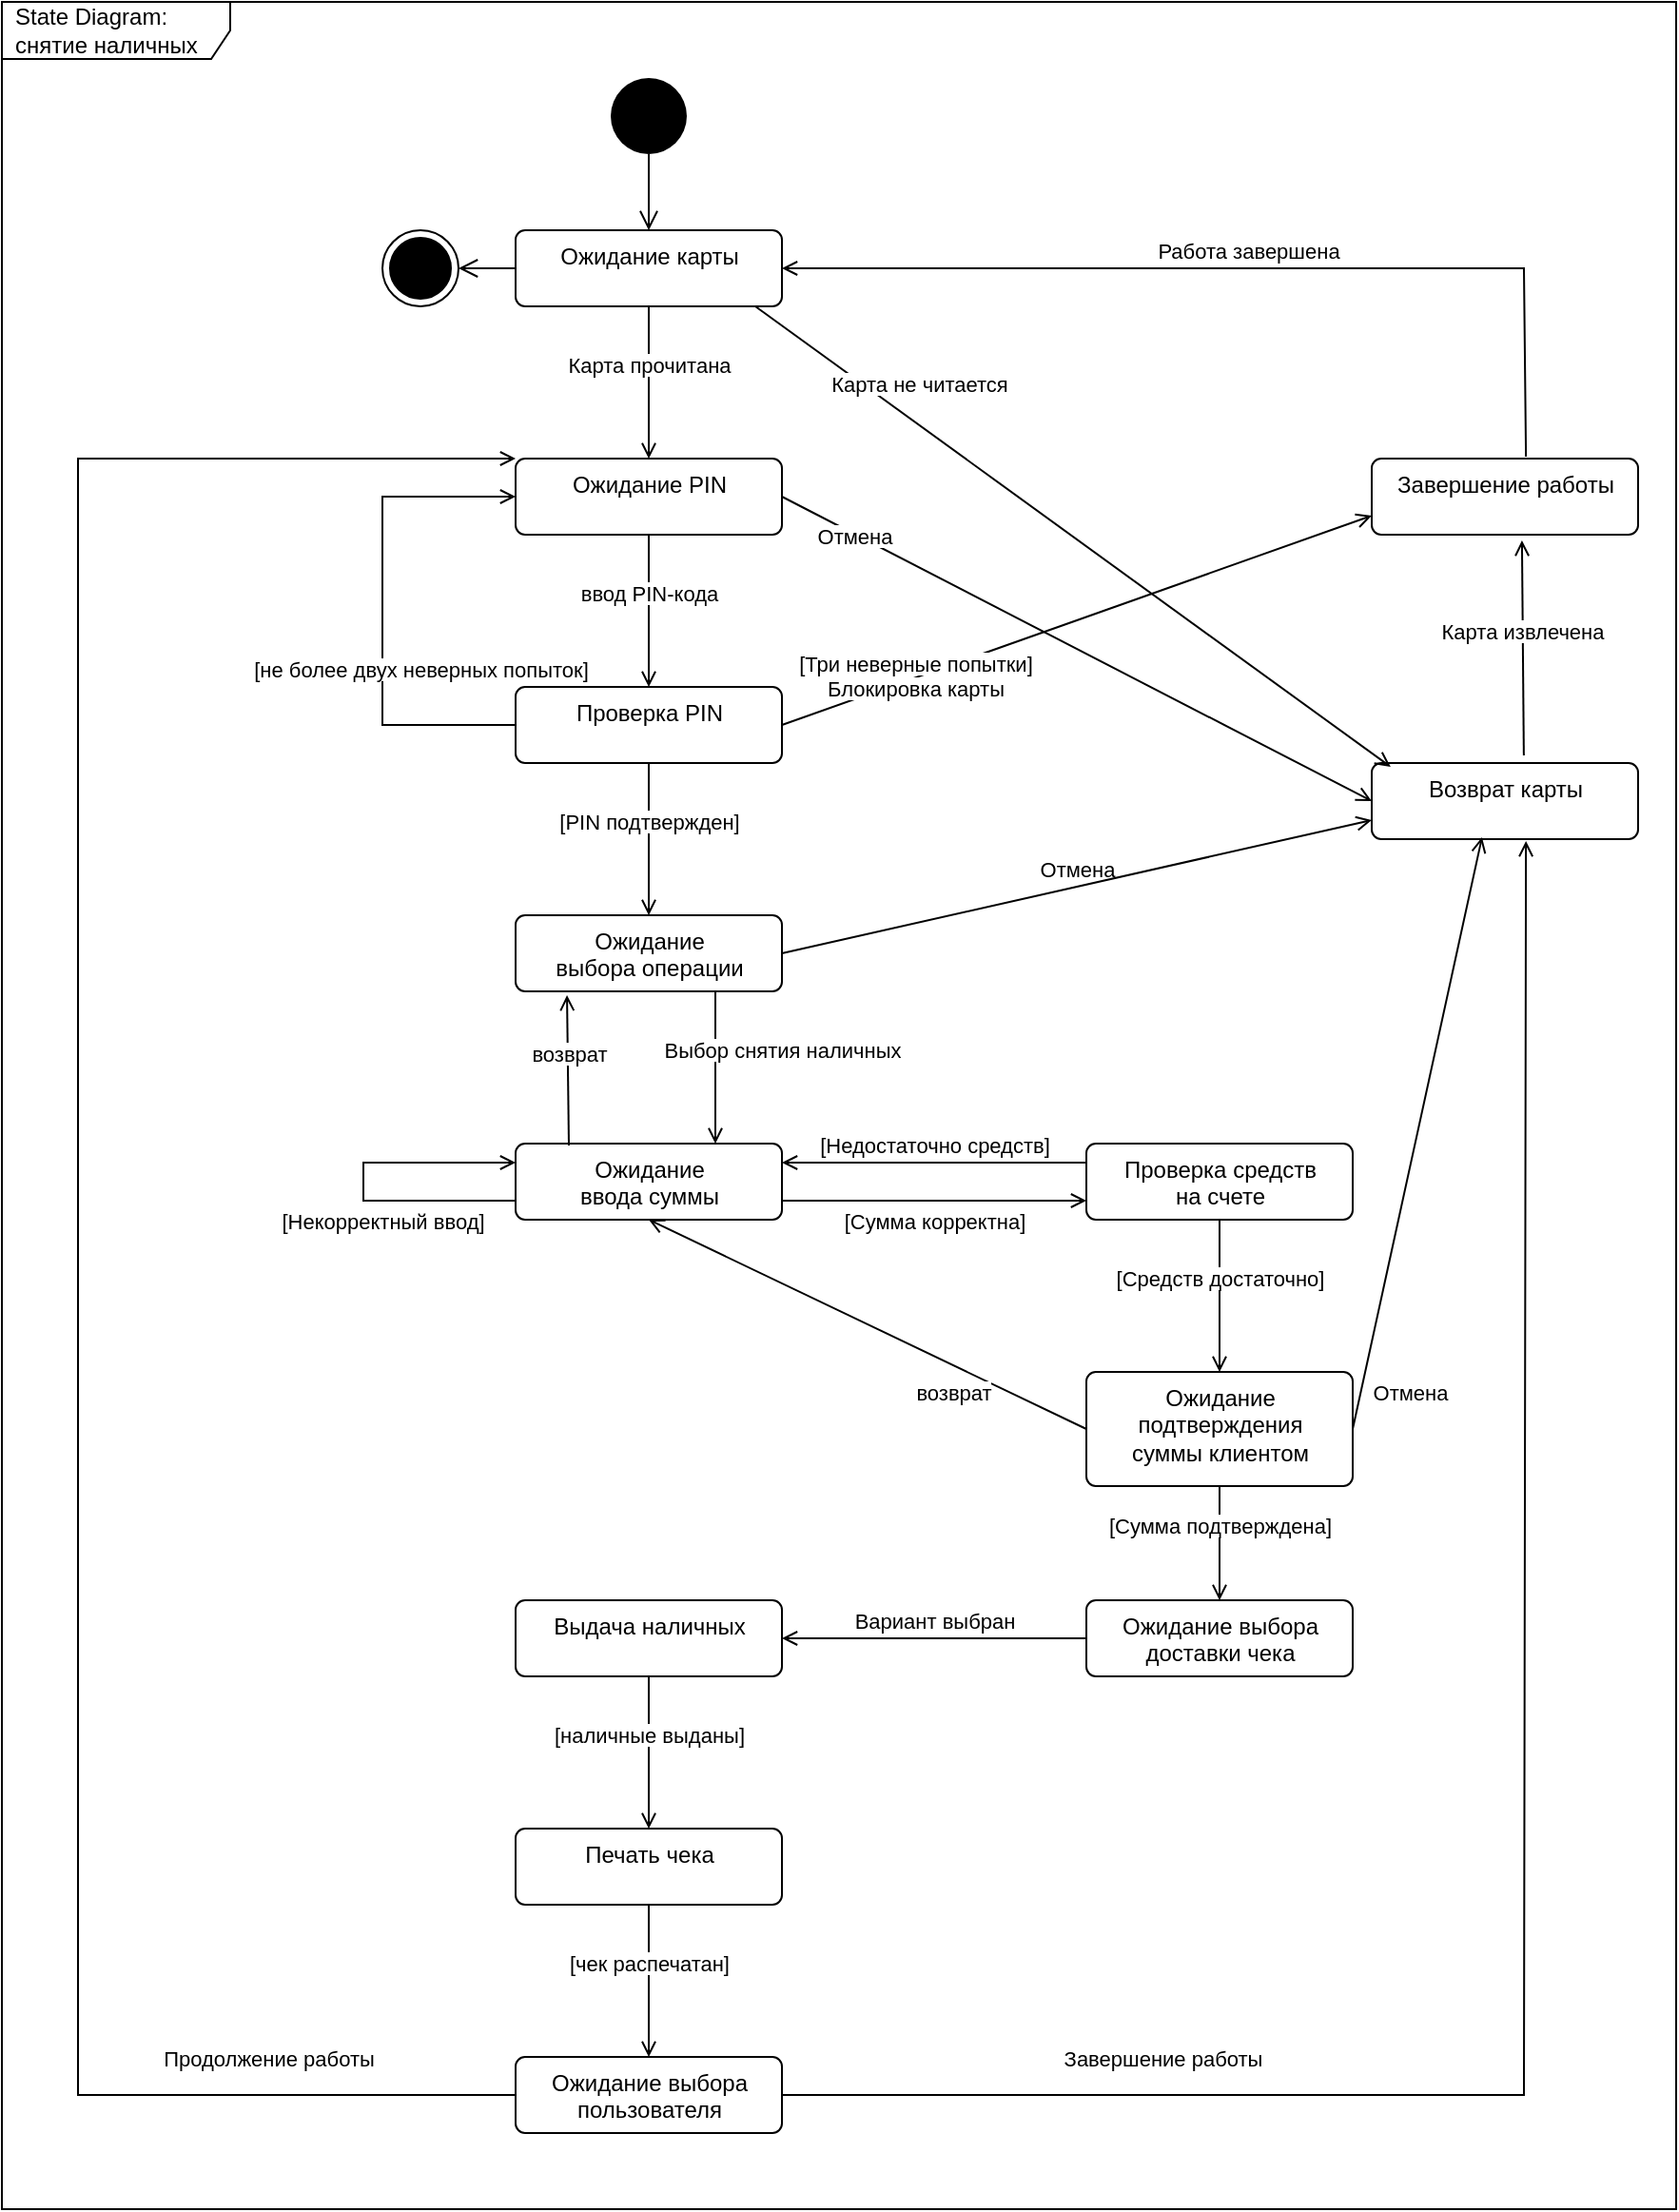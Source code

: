<mxfile version="17.4.0" type="device"><diagram id="DGi7UKeM-ilqBNAOHD9n" name="Page-1"><mxGraphModel dx="868" dy="1259" grid="1" gridSize="10" guides="1" tooltips="1" connect="1" arrows="1" fold="1" page="1" pageScale="1" pageWidth="1169" pageHeight="827" math="0" shadow="0"><root><mxCell id="0"/><mxCell id="1" parent="0"/><mxCell id="m3PmuAoNpf8RnT7MasrG-1" value="Ожидание карты" style="html=1;align=center;verticalAlign=top;rounded=1;absoluteArcSize=1;arcSize=10;dashed=0;" vertex="1" parent="1"><mxGeometry x="310" width="140" height="40" as="geometry"/></mxCell><mxCell id="m3PmuAoNpf8RnT7MasrG-2" value="Ожидание PIN" style="html=1;align=center;verticalAlign=top;rounded=1;absoluteArcSize=1;arcSize=10;dashed=0;" vertex="1" parent="1"><mxGeometry x="310" y="120" width="140" height="40" as="geometry"/></mxCell><mxCell id="m3PmuAoNpf8RnT7MasrG-3" value="Проверка PIN" style="html=1;align=center;verticalAlign=top;rounded=1;absoluteArcSize=1;arcSize=10;dashed=0;" vertex="1" parent="1"><mxGeometry x="310" y="240" width="140" height="40" as="geometry"/></mxCell><mxCell id="m3PmuAoNpf8RnT7MasrG-4" value="&lt;div&gt;Ожидание &lt;br&gt;&lt;/div&gt;&lt;div&gt;выбора операции&lt;/div&gt;" style="html=1;align=center;verticalAlign=top;rounded=1;absoluteArcSize=1;arcSize=10;dashed=0;" vertex="1" parent="1"><mxGeometry x="310" y="360" width="140" height="40" as="geometry"/></mxCell><mxCell id="m3PmuAoNpf8RnT7MasrG-5" value="&lt;div&gt;Ожидание &lt;br&gt;&lt;/div&gt;&lt;div&gt;ввода суммы&lt;/div&gt;" style="html=1;align=center;verticalAlign=top;rounded=1;absoluteArcSize=1;arcSize=10;dashed=0;" vertex="1" parent="1"><mxGeometry x="310" y="480" width="140" height="40" as="geometry"/></mxCell><mxCell id="m3PmuAoNpf8RnT7MasrG-6" value="&lt;div&gt;Проверка средств&lt;/div&gt;&lt;div&gt;на счете&lt;br&gt;&lt;/div&gt;" style="html=1;align=center;verticalAlign=top;rounded=1;absoluteArcSize=1;arcSize=10;dashed=0;" vertex="1" parent="1"><mxGeometry x="610" y="480" width="140" height="40" as="geometry"/></mxCell><mxCell id="m3PmuAoNpf8RnT7MasrG-7" value="&lt;div&gt;Ожидание &lt;br&gt;&lt;/div&gt;&lt;div&gt;подтверждения&lt;/div&gt;&lt;div&gt;суммы клиентом&lt;br&gt;&lt;/div&gt;" style="html=1;align=center;verticalAlign=top;rounded=1;absoluteArcSize=1;arcSize=10;dashed=0;" vertex="1" parent="1"><mxGeometry x="610" y="600" width="140" height="60" as="geometry"/></mxCell><mxCell id="m3PmuAoNpf8RnT7MasrG-8" value="&lt;div&gt;Ожидание выбора &lt;br&gt;&lt;/div&gt;&lt;div&gt;доставки чека&lt;br&gt;&lt;/div&gt;" style="html=1;align=center;verticalAlign=top;rounded=1;absoluteArcSize=1;arcSize=10;dashed=0;" vertex="1" parent="1"><mxGeometry x="610" y="720" width="140" height="40" as="geometry"/></mxCell><mxCell id="m3PmuAoNpf8RnT7MasrG-9" value="Выдача наличных" style="html=1;align=center;verticalAlign=top;rounded=1;absoluteArcSize=1;arcSize=10;dashed=0;" vertex="1" parent="1"><mxGeometry x="310" y="720" width="140" height="40" as="geometry"/></mxCell><mxCell id="m3PmuAoNpf8RnT7MasrG-10" value="Печать чека" style="html=1;align=center;verticalAlign=top;rounded=1;absoluteArcSize=1;arcSize=10;dashed=0;" vertex="1" parent="1"><mxGeometry x="310" y="840" width="140" height="40" as="geometry"/></mxCell><mxCell id="m3PmuAoNpf8RnT7MasrG-11" value="&lt;div&gt;Ожидание выбора&lt;/div&gt;&lt;div&gt;пользователя&lt;br&gt;&lt;/div&gt;" style="html=1;align=center;verticalAlign=top;rounded=1;absoluteArcSize=1;arcSize=10;dashed=0;" vertex="1" parent="1"><mxGeometry x="310" y="960" width="140" height="40" as="geometry"/></mxCell><mxCell id="m3PmuAoNpf8RnT7MasrG-14" value="Возврат карты" style="html=1;align=center;verticalAlign=top;rounded=1;absoluteArcSize=1;arcSize=10;dashed=0;" vertex="1" parent="1"><mxGeometry x="760" y="280" width="140" height="40" as="geometry"/></mxCell><mxCell id="m3PmuAoNpf8RnT7MasrG-15" value="Завершение работы" style="html=1;align=center;verticalAlign=top;rounded=1;absoluteArcSize=1;arcSize=10;dashed=0;" vertex="1" parent="1"><mxGeometry x="760" y="120" width="140" height="40" as="geometry"/></mxCell><mxCell id="m3PmuAoNpf8RnT7MasrG-16" value="" style="ellipse;fillColor=#000000;strokeColor=none;" vertex="1" parent="1"><mxGeometry x="360" y="-80" width="40" height="40" as="geometry"/></mxCell><mxCell id="m3PmuAoNpf8RnT7MasrG-17" value="" style="ellipse;html=1;shape=endState;fillColor=#000000;strokeColor=#000000;" vertex="1" parent="1"><mxGeometry x="240" width="40" height="40" as="geometry"/></mxCell><mxCell id="m3PmuAoNpf8RnT7MasrG-18" value="" style="endArrow=open;startArrow=none;endFill=0;startFill=0;endSize=8;html=1;verticalAlign=bottom;labelBackgroundColor=none;strokeWidth=1;rounded=0;exitX=0.5;exitY=1;exitDx=0;exitDy=0;" edge="1" parent="1" source="m3PmuAoNpf8RnT7MasrG-16" target="m3PmuAoNpf8RnT7MasrG-1"><mxGeometry width="160" relative="1" as="geometry"><mxPoint x="360" y="220" as="sourcePoint"/><mxPoint x="520" y="220" as="targetPoint"/></mxGeometry></mxCell><mxCell id="m3PmuAoNpf8RnT7MasrG-19" value="" style="endArrow=open;startArrow=none;endFill=0;startFill=0;endSize=8;html=1;verticalAlign=bottom;labelBackgroundColor=none;strokeWidth=1;rounded=0;entryX=1;entryY=0.5;entryDx=0;entryDy=0;exitX=0;exitY=0.5;exitDx=0;exitDy=0;" edge="1" parent="1" source="m3PmuAoNpf8RnT7MasrG-1" target="m3PmuAoNpf8RnT7MasrG-17"><mxGeometry width="160" relative="1" as="geometry"><mxPoint x="360" y="220" as="sourcePoint"/><mxPoint x="520" y="220" as="targetPoint"/></mxGeometry></mxCell><mxCell id="m3PmuAoNpf8RnT7MasrG-21" value="&lt;span style=&quot;background-color: rgb(255 , 255 , 255)&quot;&gt;Карта прочитана&lt;/span&gt;" style="html=1;verticalAlign=bottom;labelBackgroundColor=none;endArrow=open;endFill=0;rounded=0;exitX=0.5;exitY=1;exitDx=0;exitDy=0;" edge="1" parent="1" source="m3PmuAoNpf8RnT7MasrG-1" target="m3PmuAoNpf8RnT7MasrG-2"><mxGeometry width="160" relative="1" as="geometry"><mxPoint x="360" y="220" as="sourcePoint"/><mxPoint x="520" y="220" as="targetPoint"/></mxGeometry></mxCell><mxCell id="m3PmuAoNpf8RnT7MasrG-22" value="&lt;span style=&quot;background-color: rgb(255 , 255 , 255)&quot;&gt;Карта не читается&lt;/span&gt;" style="html=1;verticalAlign=bottom;labelBackgroundColor=none;endArrow=open;endFill=0;rounded=0;exitX=0.9;exitY=1;exitDx=0;exitDy=0;entryX=0.071;entryY=0.05;entryDx=0;entryDy=0;entryPerimeter=0;exitPerimeter=0;" edge="1" parent="1" source="m3PmuAoNpf8RnT7MasrG-1" target="m3PmuAoNpf8RnT7MasrG-14"><mxGeometry x="-0.517" y="10" width="160" relative="1" as="geometry"><mxPoint x="360" y="250" as="sourcePoint"/><mxPoint x="520" y="250" as="targetPoint"/><mxPoint as="offset"/></mxGeometry></mxCell><mxCell id="m3PmuAoNpf8RnT7MasrG-23" value="ввод &lt;span style=&quot;background-color: rgb(255 , 255 , 255)&quot;&gt;PIN-кода&lt;br&gt;&lt;/span&gt;" style="html=1;verticalAlign=bottom;labelBackgroundColor=none;endArrow=open;endFill=0;rounded=0;exitX=0.5;exitY=1;exitDx=0;exitDy=0;entryX=0.5;entryY=0;entryDx=0;entryDy=0;" edge="1" parent="1" source="m3PmuAoNpf8RnT7MasrG-2" target="m3PmuAoNpf8RnT7MasrG-3"><mxGeometry width="160" relative="1" as="geometry"><mxPoint x="360" y="280" as="sourcePoint"/><mxPoint x="520" y="280" as="targetPoint"/></mxGeometry></mxCell><mxCell id="m3PmuAoNpf8RnT7MasrG-24" value="[&lt;span style=&quot;background-color: rgb(255 , 255 , 255)&quot;&gt;PIN подтвержден]&lt;/span&gt;" style="html=1;verticalAlign=bottom;labelBackgroundColor=none;endArrow=open;endFill=0;rounded=0;entryX=0.5;entryY=0;entryDx=0;entryDy=0;exitX=0.5;exitY=1;exitDx=0;exitDy=0;" edge="1" parent="1" source="m3PmuAoNpf8RnT7MasrG-3" target="m3PmuAoNpf8RnT7MasrG-4"><mxGeometry width="160" relative="1" as="geometry"><mxPoint x="360" y="280" as="sourcePoint"/><mxPoint x="520" y="280" as="targetPoint"/></mxGeometry></mxCell><mxCell id="m3PmuAoNpf8RnT7MasrG-25" value="&lt;div&gt;&lt;span style=&quot;background-color: rgb(255 , 255 , 255)&quot;&gt;[Три неверные попытки]&lt;/span&gt;&lt;/div&gt;&lt;div&gt;&lt;span style=&quot;background-color: rgb(255 , 255 , 255)&quot;&gt;Блокировка карты&lt;br&gt;&lt;/span&gt;&lt;/div&gt;" style="html=1;verticalAlign=bottom;labelBackgroundColor=none;endArrow=open;endFill=0;rounded=0;exitX=1;exitY=0.5;exitDx=0;exitDy=0;entryX=0;entryY=0.75;entryDx=0;entryDy=0;" edge="1" parent="1" source="m3PmuAoNpf8RnT7MasrG-3" target="m3PmuAoNpf8RnT7MasrG-15"><mxGeometry x="-0.579" y="-14" width="160" relative="1" as="geometry"><mxPoint x="360" y="250" as="sourcePoint"/><mxPoint x="520" y="250" as="targetPoint"/><mxPoint as="offset"/></mxGeometry></mxCell><mxCell id="m3PmuAoNpf8RnT7MasrG-26" value="&lt;span style=&quot;background-color: rgb(255 , 255 , 255)&quot;&gt;[не более двух неверных попыток]&lt;/span&gt;" style="html=1;verticalAlign=bottom;labelBackgroundColor=none;endArrow=open;endFill=0;rounded=0;exitX=0;exitY=0.5;exitDx=0;exitDy=0;entryX=0;entryY=0.5;entryDx=0;entryDy=0;" edge="1" parent="1" source="m3PmuAoNpf8RnT7MasrG-3" target="m3PmuAoNpf8RnT7MasrG-2"><mxGeometry x="-0.308" y="-20" width="160" relative="1" as="geometry"><mxPoint x="360" y="250" as="sourcePoint"/><mxPoint x="240" y="190" as="targetPoint"/><Array as="points"><mxPoint x="240" y="260"/><mxPoint x="240" y="140"/></Array><mxPoint as="offset"/></mxGeometry></mxCell><mxCell id="m3PmuAoNpf8RnT7MasrG-27" value="&lt;span style=&quot;background-color: rgb(255 , 255 , 255)&quot;&gt;Отмена&lt;/span&gt;" style="html=1;verticalAlign=bottom;labelBackgroundColor=none;endArrow=open;endFill=0;rounded=0;exitX=1;exitY=0.5;exitDx=0;exitDy=0;entryX=0;entryY=0.5;entryDx=0;entryDy=0;" edge="1" parent="1" source="m3PmuAoNpf8RnT7MasrG-2" target="m3PmuAoNpf8RnT7MasrG-14"><mxGeometry x="-0.727" y="-9" width="160" relative="1" as="geometry"><mxPoint x="360" y="310" as="sourcePoint"/><mxPoint x="520" y="310" as="targetPoint"/><mxPoint as="offset"/></mxGeometry></mxCell><mxCell id="m3PmuAoNpf8RnT7MasrG-28" value="&lt;span style=&quot;background-color: rgb(255 , 255 , 255)&quot;&gt;Выбор снятия наличных&lt;/span&gt;" style="html=1;verticalAlign=bottom;labelBackgroundColor=none;endArrow=open;endFill=0;rounded=0;exitX=0.75;exitY=1;exitDx=0;exitDy=0;entryX=0.75;entryY=0;entryDx=0;entryDy=0;" edge="1" parent="1" source="m3PmuAoNpf8RnT7MasrG-4" target="m3PmuAoNpf8RnT7MasrG-5"><mxGeometry y="35" width="160" relative="1" as="geometry"><mxPoint x="390" y="370" as="sourcePoint"/><mxPoint x="420" y="500" as="targetPoint"/><mxPoint as="offset"/></mxGeometry></mxCell><mxCell id="m3PmuAoNpf8RnT7MasrG-29" value="&lt;span style=&quot;background-color: rgb(255 , 255 , 255)&quot;&gt;[Сумма корректна]&lt;/span&gt;" style="html=1;verticalAlign=bottom;labelBackgroundColor=none;endArrow=open;endFill=0;rounded=0;exitX=1;exitY=0.75;exitDx=0;exitDy=0;entryX=0;entryY=0.75;entryDx=0;entryDy=0;" edge="1" parent="1" source="m3PmuAoNpf8RnT7MasrG-5" target="m3PmuAoNpf8RnT7MasrG-6"><mxGeometry y="-20" width="160" relative="1" as="geometry"><mxPoint x="380" y="540" as="sourcePoint"/><mxPoint x="550" y="490" as="targetPoint"/><Array as="points"/><mxPoint as="offset"/></mxGeometry></mxCell><mxCell id="m3PmuAoNpf8RnT7MasrG-31" value="[Некорректный ввод]" style="html=1;verticalAlign=bottom;labelBackgroundColor=none;endArrow=open;endFill=0;rounded=0;exitX=0;exitY=0.75;exitDx=0;exitDy=0;entryX=0;entryY=0.25;entryDx=0;entryDy=0;" edge="1" parent="1" source="m3PmuAoNpf8RnT7MasrG-5" target="m3PmuAoNpf8RnT7MasrG-5"><mxGeometry x="-0.222" y="20" width="160" relative="1" as="geometry"><mxPoint x="310" y="530" as="sourcePoint"/><mxPoint x="310" y="510" as="targetPoint"/><Array as="points"><mxPoint x="230" y="510"/><mxPoint x="230" y="490"/></Array><mxPoint as="offset"/></mxGeometry></mxCell><mxCell id="m3PmuAoNpf8RnT7MasrG-32" value="&lt;span style=&quot;background-color: rgb(255 , 255 , 255)&quot;&gt;возврат&lt;/span&gt;" style="html=1;verticalAlign=bottom;labelBackgroundColor=none;endArrow=open;endFill=0;rounded=0;entryX=0.193;entryY=1.05;entryDx=0;entryDy=0;entryPerimeter=0;exitX=0.2;exitY=0.025;exitDx=0;exitDy=0;exitPerimeter=0;" edge="1" parent="1" source="m3PmuAoNpf8RnT7MasrG-5" target="m3PmuAoNpf8RnT7MasrG-4"><mxGeometry width="160" relative="1" as="geometry"><mxPoint x="390" y="520" as="sourcePoint"/><mxPoint x="550" y="520" as="targetPoint"/></mxGeometry></mxCell><mxCell id="m3PmuAoNpf8RnT7MasrG-33" value="[Недостаточно средств]" style="html=1;verticalAlign=bottom;labelBackgroundColor=none;endArrow=open;endFill=0;rounded=0;exitX=0;exitY=0.25;exitDx=0;exitDy=0;entryX=1;entryY=0.25;entryDx=0;entryDy=0;" edge="1" parent="1" source="m3PmuAoNpf8RnT7MasrG-6" target="m3PmuAoNpf8RnT7MasrG-5"><mxGeometry width="160" relative="1" as="geometry"><mxPoint x="390" y="400" as="sourcePoint"/><mxPoint x="550" y="400" as="targetPoint"/></mxGeometry></mxCell><mxCell id="m3PmuAoNpf8RnT7MasrG-34" value="&lt;span style=&quot;background-color: rgb(255 , 255 , 255)&quot;&gt;[Средств достаточно]&lt;/span&gt;" style="html=1;verticalAlign=bottom;labelBackgroundColor=none;endArrow=open;endFill=0;rounded=0;entryX=0.5;entryY=0;entryDx=0;entryDy=0;" edge="1" parent="1" source="m3PmuAoNpf8RnT7MasrG-6" target="m3PmuAoNpf8RnT7MasrG-7"><mxGeometry width="160" relative="1" as="geometry"><mxPoint x="390" y="520" as="sourcePoint"/><mxPoint x="550" y="520" as="targetPoint"/></mxGeometry></mxCell><mxCell id="m3PmuAoNpf8RnT7MasrG-35" value="&lt;span style=&quot;background-color: rgb(255 , 255 , 255)&quot;&gt;возврат&lt;/span&gt;" style="html=1;verticalAlign=bottom;labelBackgroundColor=none;endArrow=open;endFill=0;rounded=0;entryX=0.5;entryY=1;entryDx=0;entryDy=0;exitX=0;exitY=0.5;exitDx=0;exitDy=0;" edge="1" parent="1" source="m3PmuAoNpf8RnT7MasrG-7" target="m3PmuAoNpf8RnT7MasrG-5"><mxGeometry x="-0.471" y="21" width="160" relative="1" as="geometry"><mxPoint x="390" y="610" as="sourcePoint"/><mxPoint x="550" y="610" as="targetPoint"/><mxPoint as="offset"/></mxGeometry></mxCell><mxCell id="m3PmuAoNpf8RnT7MasrG-36" value="&lt;span style=&quot;background-color: rgb(255 , 255 , 255)&quot;&gt;[Сумма подтверждена]&lt;/span&gt;" style="html=1;verticalAlign=bottom;labelBackgroundColor=none;endArrow=open;endFill=0;rounded=0;entryX=0.5;entryY=0;entryDx=0;entryDy=0;exitX=0.5;exitY=1;exitDx=0;exitDy=0;" edge="1" parent="1" source="m3PmuAoNpf8RnT7MasrG-7" target="m3PmuAoNpf8RnT7MasrG-8"><mxGeometry width="160" relative="1" as="geometry"><mxPoint x="390" y="610" as="sourcePoint"/><mxPoint x="550" y="610" as="targetPoint"/></mxGeometry></mxCell><mxCell id="m3PmuAoNpf8RnT7MasrG-37" value="Вариант выбран" style="html=1;verticalAlign=bottom;labelBackgroundColor=none;endArrow=open;endFill=0;rounded=0;exitX=0;exitY=0.5;exitDx=0;exitDy=0;" edge="1" parent="1" source="m3PmuAoNpf8RnT7MasrG-8" target="m3PmuAoNpf8RnT7MasrG-9"><mxGeometry width="160" relative="1" as="geometry"><mxPoint x="390" y="760" as="sourcePoint"/><mxPoint x="550" y="760" as="targetPoint"/></mxGeometry></mxCell><mxCell id="m3PmuAoNpf8RnT7MasrG-38" value="&lt;span style=&quot;background-color: rgb(255 , 255 , 255)&quot;&gt;[наличные выданы]&lt;/span&gt;" style="html=1;verticalAlign=bottom;labelBackgroundColor=none;endArrow=open;endFill=0;rounded=0;entryX=0.5;entryY=0;entryDx=0;entryDy=0;exitX=0.5;exitY=1;exitDx=0;exitDy=0;" edge="1" parent="1" source="m3PmuAoNpf8RnT7MasrG-9" target="m3PmuAoNpf8RnT7MasrG-10"><mxGeometry width="160" relative="1" as="geometry"><mxPoint x="390" y="820" as="sourcePoint"/><mxPoint x="550" y="820" as="targetPoint"/><mxPoint as="offset"/></mxGeometry></mxCell><mxCell id="m3PmuAoNpf8RnT7MasrG-39" value="&lt;span style=&quot;background-color: rgb(255 , 255 , 255)&quot;&gt;[чек распечатан]&lt;/span&gt;" style="html=1;verticalAlign=bottom;labelBackgroundColor=none;endArrow=open;endFill=0;rounded=0;exitX=0.5;exitY=1;exitDx=0;exitDy=0;entryX=0.5;entryY=0;entryDx=0;entryDy=0;" edge="1" parent="1" source="m3PmuAoNpf8RnT7MasrG-10" target="m3PmuAoNpf8RnT7MasrG-11"><mxGeometry width="160" relative="1" as="geometry"><mxPoint x="390" y="880" as="sourcePoint"/><mxPoint x="550" y="880" as="targetPoint"/></mxGeometry></mxCell><mxCell id="m3PmuAoNpf8RnT7MasrG-40" value="Продолжение работы" style="html=1;verticalAlign=bottom;labelBackgroundColor=none;endArrow=open;endFill=0;rounded=0;exitX=0;exitY=0.5;exitDx=0;exitDy=0;entryX=0;entryY=0;entryDx=0;entryDy=0;" edge="1" parent="1" source="m3PmuAoNpf8RnT7MasrG-11" target="m3PmuAoNpf8RnT7MasrG-2"><mxGeometry x="-0.803" y="-10" width="160" relative="1" as="geometry"><mxPoint x="390" y="910" as="sourcePoint"/><mxPoint x="80" y="99" as="targetPoint"/><Array as="points"><mxPoint x="80" y="980"/><mxPoint x="80" y="120"/></Array><mxPoint as="offset"/></mxGeometry></mxCell><mxCell id="m3PmuAoNpf8RnT7MasrG-42" value="Завершение работы" style="html=1;verticalAlign=bottom;labelBackgroundColor=none;endArrow=open;endFill=0;rounded=0;exitX=1;exitY=0.5;exitDx=0;exitDy=0;entryX=0.579;entryY=1.025;entryDx=0;entryDy=0;entryPerimeter=0;" edge="1" parent="1" source="m3PmuAoNpf8RnT7MasrG-11" target="m3PmuAoNpf8RnT7MasrG-14"><mxGeometry x="-0.619" y="10" width="160" relative="1" as="geometry"><mxPoint x="390" y="820" as="sourcePoint"/><mxPoint x="850" y="980" as="targetPoint"/><Array as="points"><mxPoint x="840" y="980"/></Array><mxPoint as="offset"/></mxGeometry></mxCell><mxCell id="m3PmuAoNpf8RnT7MasrG-43" value="Отмена" style="html=1;verticalAlign=bottom;labelBackgroundColor=none;endArrow=open;endFill=0;rounded=0;entryX=0;entryY=0.75;entryDx=0;entryDy=0;exitX=1;exitY=0.5;exitDx=0;exitDy=0;" edge="1" parent="1" source="m3PmuAoNpf8RnT7MasrG-4" target="m3PmuAoNpf8RnT7MasrG-14"><mxGeometry width="160" relative="1" as="geometry"><mxPoint x="390" y="340" as="sourcePoint"/><mxPoint x="550" y="340" as="targetPoint"/></mxGeometry></mxCell><mxCell id="m3PmuAoNpf8RnT7MasrG-44" value="Отмена" style="html=1;verticalAlign=bottom;labelBackgroundColor=none;endArrow=open;endFill=0;rounded=0;entryX=0.414;entryY=0.975;entryDx=0;entryDy=0;entryPerimeter=0;exitX=1;exitY=0.5;exitDx=0;exitDy=0;" edge="1" parent="1" source="m3PmuAoNpf8RnT7MasrG-7" target="m3PmuAoNpf8RnT7MasrG-14"><mxGeometry x="-0.898" y="-27" width="160" relative="1" as="geometry"><mxPoint x="390" y="490" as="sourcePoint"/><mxPoint x="550" y="490" as="targetPoint"/><mxPoint as="offset"/></mxGeometry></mxCell><mxCell id="m3PmuAoNpf8RnT7MasrG-45" value="&lt;span style=&quot;background-color: rgb(255 , 255 , 255)&quot;&gt;Карта извлечена&lt;/span&gt;" style="html=1;verticalAlign=bottom;labelBackgroundColor=none;endArrow=open;endFill=0;rounded=0;entryX=0.564;entryY=1.075;entryDx=0;entryDy=0;entryPerimeter=0;exitX=0.571;exitY=-0.1;exitDx=0;exitDy=0;exitPerimeter=0;" edge="1" parent="1" source="m3PmuAoNpf8RnT7MasrG-14" target="m3PmuAoNpf8RnT7MasrG-15"><mxGeometry width="160" relative="1" as="geometry"><mxPoint x="390" y="250" as="sourcePoint"/><mxPoint x="550" y="250" as="targetPoint"/></mxGeometry></mxCell><mxCell id="m3PmuAoNpf8RnT7MasrG-46" value="Работа завершена" style="html=1;verticalAlign=bottom;labelBackgroundColor=none;endArrow=open;endFill=0;rounded=0;exitX=0.579;exitY=-0.025;exitDx=0;exitDy=0;exitPerimeter=0;entryX=1;entryY=0.5;entryDx=0;entryDy=0;" edge="1" parent="1" source="m3PmuAoNpf8RnT7MasrG-15" target="m3PmuAoNpf8RnT7MasrG-1"><mxGeometry width="160" relative="1" as="geometry"><mxPoint x="390" y="160" as="sourcePoint"/><mxPoint x="690" as="targetPoint"/><Array as="points"><mxPoint x="840" y="20"/></Array></mxGeometry></mxCell><mxCell id="m3PmuAoNpf8RnT7MasrG-47" value="State Diagram: снятие наличных" style="shape=umlFrame;whiteSpace=wrap;html=1;width=120;height=30;boundedLbl=1;verticalAlign=middle;align=left;spacingLeft=5;" vertex="1" parent="1"><mxGeometry x="40" y="-120" width="880" height="1160" as="geometry"/></mxCell></root></mxGraphModel></diagram></mxfile>